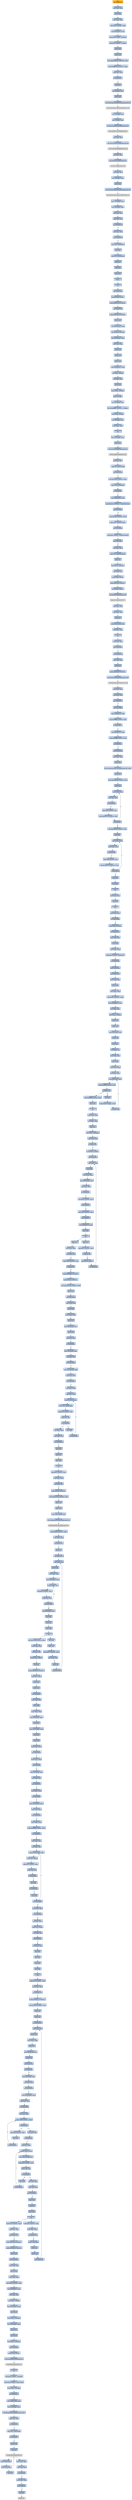 digraph G {
node[shape=rectangle,style=filled,fillcolor=lightsteelblue,color=lightsteelblue]
bgcolor="transparent"
a0x00406074call_0x004083a5[label="start\ncall 0x004083a5",color="lightgrey",fillcolor="orange"];
a0x004083a5movl_edi_edi[label="0x004083a5\nmovl %edi, %edi"];
a0x004083a7pushl_ebp[label="0x004083a7\npushl %ebp"];
a0x004083a8movl_esp_ebp[label="0x004083a8\nmovl %esp, %ebp"];
a0x004083aasubl_0x10UINT8_esp[label="0x004083aa\nsubl $0x10<UINT8>, %esp"];
a0x004083admovl_0x0040f01c_eax[label="0x004083ad\nmovl 0x0040f01c, %eax"];
a0x004083b2andl_0x0UINT8__8ebp_[label="0x004083b2\nandl $0x0<UINT8>, -8(%ebp)"];
a0x004083b6andl_0x0UINT8__4ebp_[label="0x004083b6\nandl $0x0<UINT8>, -4(%ebp)"];
a0x004083bapushl_ebx[label="0x004083ba\npushl %ebx"];
a0x004083bbpushl_edi[label="0x004083bb\npushl %edi"];
a0x004083bcmovl_0xbb40e64eUINT32_edi[label="0x004083bc\nmovl $0xbb40e64e<UINT32>, %edi"];
a0x004083c1movl_0xffff0000UINT32_ebx[label="0x004083c1\nmovl $0xffff0000<UINT32>, %ebx"];
a0x004083c6cmpl_edi_eax[label="0x004083c6\ncmpl %edi, %eax"];
a0x004083c8je_0x004083d7[label="0x004083c8\nje 0x004083d7"];
a0x004083d7pushl_esi[label="0x004083d7\npushl %esi"];
a0x004083d8leal__8ebp__eax[label="0x004083d8\nleal -8(%ebp), %eax"];
a0x004083dbpushl_eax[label="0x004083db\npushl %eax"];
a0x004083dccall_GetSystemTimeAsFileTime_kernel32_dll[label="0x004083dc\ncall GetSystemTimeAsFileTime@kernel32.dll"];
GetSystemTimeAsFileTime_kernel32_dll[label="GetSystemTimeAsFileTime@kernel32.dll",color="lightgrey",fillcolor="lightgrey"];
a0x004083e2movl__4ebp__esi[label="0x004083e2\nmovl -4(%ebp), %esi"];
a0x004083e5xorl__8ebp__esi[label="0x004083e5\nxorl -8(%ebp), %esi"];
a0x004083e8call_GetCurrentProcessId_kernel32_dll[label="0x004083e8\ncall GetCurrentProcessId@kernel32.dll"];
GetCurrentProcessId_kernel32_dll[label="GetCurrentProcessId@kernel32.dll",color="lightgrey",fillcolor="lightgrey"];
a0x004083eexorl_eax_esi[label="0x004083ee\nxorl %eax, %esi"];
a0x004083f0call_GetCurrentThreadId_kernel32_dll[label="0x004083f0\ncall GetCurrentThreadId@kernel32.dll"];
GetCurrentThreadId_kernel32_dll[label="GetCurrentThreadId@kernel32.dll",color="lightgrey",fillcolor="lightgrey"];
a0x004083f6xorl_eax_esi[label="0x004083f6\nxorl %eax, %esi"];
a0x004083f8call_GetTickCount_kernel32_dll[label="0x004083f8\ncall GetTickCount@kernel32.dll"];
GetTickCount_kernel32_dll[label="GetTickCount@kernel32.dll",color="lightgrey",fillcolor="lightgrey"];
a0x004083fexorl_eax_esi[label="0x004083fe\nxorl %eax, %esi"];
a0x00408400leal__16ebp__eax[label="0x00408400\nleal -16(%ebp), %eax"];
a0x00408403pushl_eax[label="0x00408403\npushl %eax"];
a0x00408404call_QueryPerformanceCounter_kernel32_dll[label="0x00408404\ncall QueryPerformanceCounter@kernel32.dll"];
QueryPerformanceCounter_kernel32_dll[label="QueryPerformanceCounter@kernel32.dll",color="lightgrey",fillcolor="lightgrey"];
a0x0040840amovl__12ebp__eax[label="0x0040840a\nmovl -12(%ebp), %eax"];
a0x0040840dxorl__16ebp__eax[label="0x0040840d\nxorl -16(%ebp), %eax"];
a0x00408410xorl_eax_esi[label="0x00408410\nxorl %eax, %esi"];
a0x00408412cmpl_edi_esi[label="0x00408412\ncmpl %edi, %esi"];
a0x00408414jne_0x0040841d[label="0x00408414\njne 0x0040841d"];
a0x0040841dtestl_esi_ebx[label="0x0040841d\ntestl %esi, %ebx"];
a0x0040841fjne_0x0040842d[label="0x0040841f\njne 0x0040842d"];
a0x0040842dmovl_esi_0x0040f01c[label="0x0040842d\nmovl %esi, 0x0040f01c"];
a0x00408433notl_esi[label="0x00408433\nnotl %esi"];
a0x00408435movl_esi_0x0040f020[label="0x00408435\nmovl %esi, 0x0040f020"];
a0x0040843bpopl_esi[label="0x0040843b\npopl %esi"];
a0x0040843cpopl_edi[label="0x0040843c\npopl %edi"];
a0x0040843dpopl_ebx[label="0x0040843d\npopl %ebx"];
a0x0040843eleave_[label="0x0040843e\nleave "];
a0x0040843fret[label="0x0040843f\nret"];
a0x00406079jmp_0x00405f07[label="0x00406079\njmp 0x00405f07"];
a0x00405f07pushl_0x58UINT8[label="0x00405f07\npushl $0x58<UINT8>"];
a0x00405f09pushl_0x40d710UINT32[label="0x00405f09\npushl $0x40d710<UINT32>"];
a0x00405f0ecall_0x00407040[label="0x00405f0e\ncall 0x00407040"];
a0x00407040pushl_0x4070a0UINT32[label="0x00407040\npushl $0x4070a0<UINT32>"];
a0x00407045pushl_fs_0[label="0x00407045\npushl %fs:0"];
a0x0040704cmovl_0x10esp__eax[label="0x0040704c\nmovl 0x10(%esp), %eax"];
a0x00407050movl_ebp_0x10esp_[label="0x00407050\nmovl %ebp, 0x10(%esp)"];
a0x00407054leal_0x10esp__ebp[label="0x00407054\nleal 0x10(%esp), %ebp"];
a0x00407058subl_eax_esp[label="0x00407058\nsubl %eax, %esp"];
a0x0040705apushl_ebx[label="0x0040705a\npushl %ebx"];
a0x0040705bpushl_esi[label="0x0040705b\npushl %esi"];
a0x0040705cpushl_edi[label="0x0040705c\npushl %edi"];
a0x0040705dmovl_0x0040f01c_eax[label="0x0040705d\nmovl 0x0040f01c, %eax"];
a0x00407062xorl_eax__4ebp_[label="0x00407062\nxorl %eax, -4(%ebp)"];
a0x00407065xorl_ebp_eax[label="0x00407065\nxorl %ebp, %eax"];
a0x00407067pushl_eax[label="0x00407067\npushl %eax"];
a0x00407068movl_esp__24ebp_[label="0x00407068\nmovl %esp, -24(%ebp)"];
a0x0040706bpushl__8ebp_[label="0x0040706b\npushl -8(%ebp)"];
a0x0040706emovl__4ebp__eax[label="0x0040706e\nmovl -4(%ebp), %eax"];
a0x00407071movl_0xfffffffeUINT32__4ebp_[label="0x00407071\nmovl $0xfffffffe<UINT32>, -4(%ebp)"];
a0x00407078movl_eax__8ebp_[label="0x00407078\nmovl %eax, -8(%ebp)"];
a0x0040707bleal__16ebp__eax[label="0x0040707b\nleal -16(%ebp), %eax"];
a0x0040707emovl_eax_fs_0[label="0x0040707e\nmovl %eax, %fs:0"];
a0x00407084ret[label="0x00407084\nret"];
a0x00405f13leal__104ebp__eax[label="0x00405f13\nleal -104(%ebp), %eax"];
a0x00405f16pushl_eax[label="0x00405f16\npushl %eax"];
a0x00405f17call_GetStartupInfoW_kernel32_dll[label="0x00405f17\ncall GetStartupInfoW@kernel32.dll"];
GetStartupInfoW_kernel32_dll[label="GetStartupInfoW@kernel32.dll",color="lightgrey",fillcolor="lightgrey"];
a0x00405f1dxorl_esi_esi[label="0x00405f1d\nxorl %esi, %esi"];
a0x00405f1fcmpl_esi_0x00410e68[label="0x00405f1f\ncmpl %esi, 0x00410e68"];
a0x00405f25jne_0x00405f32[label="0x00405f25\njne 0x00405f32"];
a0x00405f32movl_0x5a4dUINT32_eax[label="0x00405f32\nmovl $0x5a4d<UINT32>, %eax"];
a0x00405f37cmpw_ax_0x00400000[label="0x00405f37\ncmpw %ax, 0x00400000"];
a0x00405f3eje_0x00405f45[label="0x00405f3e\nje 0x00405f45"];
a0x00405f45movl_0x0040003c_eax[label="0x00405f45\nmovl 0x0040003c, %eax"];
a0x00405f4acmpl_0x4550UINT32_0x400000eax_[label="0x00405f4a\ncmpl $0x4550<UINT32>, 0x400000(%eax)"];
a0x00405f54jne_0x00405f40[label="0x00405f54\njne 0x00405f40"];
a0x00405f56movl_0x10bUINT32_ecx[label="0x00405f56\nmovl $0x10b<UINT32>, %ecx"];
a0x00405f5bcmpw_cx_0x400018eax_[label="0x00405f5b\ncmpw %cx, 0x400018(%eax)"];
a0x00405f62jne_0x00405f40[label="0x00405f62\njne 0x00405f40"];
a0x00405f64cmpl_0xeUINT8_0x400074eax_[label="0x00405f64\ncmpl $0xe<UINT8>, 0x400074(%eax)"];
a0x00405f6bjbe_0x00405f40[label="0x00405f6b\njbe 0x00405f40"];
a0x00405f6dxorl_ecx_ecx[label="0x00405f6d\nxorl %ecx, %ecx"];
a0x00405f6fcmpl_esi_0x4000e8eax_[label="0x00405f6f\ncmpl %esi, 0x4000e8(%eax)"];
a0x00405f75setne_cl[label="0x00405f75\nsetne %cl"];
a0x00405f78movl_ecx__28ebp_[label="0x00405f78\nmovl %ecx, -28(%ebp)"];
a0x00405f7bcall_0x00407921[label="0x00405f7b\ncall 0x00407921"];
a0x00407921pushl_0x0UINT8[label="0x00407921\npushl $0x0<UINT8>"];
a0x00407923pushl_0x1000UINT32[label="0x00407923\npushl $0x1000<UINT32>"];
a0x00407928pushl_0x0UINT8[label="0x00407928\npushl $0x0<UINT8>"];
a0x0040792acall_HeapCreate_kernel32_dll[label="0x0040792a\ncall HeapCreate@kernel32.dll"];
HeapCreate_kernel32_dll[label="HeapCreate@kernel32.dll",color="lightgrey",fillcolor="lightgrey"];
a0x00407930xorl_ecx_ecx[label="0x00407930\nxorl %ecx, %ecx"];
a0x00407932testl_eax_eax[label="0x00407932\ntestl %eax, %eax"];
a0x00407934setne_cl[label="0x00407934\nsetne %cl"];
a0x00407937movl_eax_0x00410758[label="0x00407937\nmovl %eax, 0x00410758"];
a0x0040793cmovl_ecx_eax[label="0x0040793c\nmovl %ecx, %eax"];
a0x0040793eret[label="0x0040793e\nret"];
a0x00405f80testl_eax_eax[label="0x00405f80\ntestl %eax, %eax"];
a0x00405f82jne_0x00405f8c[label="0x00405f82\njne 0x00405f8c"];
a0x00405f8ccall_0x00406ca9[label="0x00405f8c\ncall 0x00406ca9"];
a0x00406ca9movl_edi_edi[label="0x00406ca9\nmovl %edi, %edi"];
a0x00406cabpushl_edi[label="0x00406cab\npushl %edi"];
a0x00406cacpushl_0x40b324UINT32[label="0x00406cac\npushl $0x40b324<UINT32>"];
a0x00406cb1call_GetModuleHandleW_kernel32_dll[label="0x00406cb1\ncall GetModuleHandleW@kernel32.dll"];
GetModuleHandleW_kernel32_dll[label="GetModuleHandleW@kernel32.dll",color="lightgrey",fillcolor="lightgrey"];
a0x00406cb7movl_eax_edi[label="0x00406cb7\nmovl %eax, %edi"];
a0x00406cb9testl_edi_edi[label="0x00406cb9\ntestl %edi, %edi"];
a0x00406cbbjne_0x00406cc6[label="0x00406cbb\njne 0x00406cc6"];
a0x00406cbdcall_0x004069f6[label="0x00406cbd\ncall 0x004069f6"];
a0x004069f6movl_0x0040f150_eax[label="0x004069f6\nmovl 0x0040f150, %eax"];
a0x004069fbcmpl_0xffffffffUINT8_eax[label="0x004069fb\ncmpl $0xffffffff<UINT8>, %eax"];
a0x004069feje_0x00406a16[label="0x004069fe\nje 0x00406a16"];
a0x00406a16movl_0x0040f154_eax[label="0x00406a16\nmovl 0x0040f154, %eax"];
a0x00406a1bcmpl_0xffffffffUINT8_eax[label="0x00406a1b\ncmpl $0xffffffff<UINT8>, %eax"];
a0x00406a1eje_0x00406a2e[label="0x00406a1e\nje 0x00406a2e"];
a0x00406a2ejmp_0x0040640f[label="0x00406a2e\njmp 0x0040640f"];
a0x0040640fmovl_edi_edi[label="0x0040640f\nmovl %edi, %edi"];
a0x00406411pushl_ebx[label="0x00406411\npushl %ebx"];
a0x00406412movl_DeleteCriticalSection_kernel32_dll_ebx[label="0x00406412\nmovl DeleteCriticalSection@kernel32.dll, %ebx"];
a0x00406418pushl_esi[label="0x00406418\npushl %esi"];
a0x00406419movl_0x40f030UINT32_esi[label="0x00406419\nmovl $0x40f030<UINT32>, %esi"];
a0x0040641epushl_edi[label="0x0040641e\npushl %edi"];
a0x0040641fmovl_esi__edi[label="0x0040641f\nmovl (%esi), %edi"];
a0x00406421testl_edi_edi[label="0x00406421\ntestl %edi, %edi"];
a0x00406423je_0x00406438[label="0x00406423\nje 0x00406438"];
a0x00406438addl_0x8UINT8_esi[label="0x00406438\naddl $0x8<UINT8>, %esi"];
a0x0040643bcmpl_0x40f150UINT32_esi[label="0x0040643b\ncmpl $0x40f150<UINT32>, %esi"];
a0x00406441jl_0x0040641f[label="0x00406441\njl 0x0040641f"];
a0x00406443movl_0x40f030UINT32_esi[label="0x00406443\nmovl $0x40f030<UINT32>, %esi"];
a0x00406448popl_edi[label="0x00406448\npopl %edi"];
a0x00406449movl_esi__eax[label="0x00406449\nmovl (%esi), %eax"];
a0x0040644btestl_eax_eax[label="0x0040644b\ntestl %eax, %eax"];
a0x0040644dje_0x00406458[label="0x0040644d\nje 0x00406458"];
a0x00406458addl_0x8UINT8_esi[label="0x00406458\naddl $0x8<UINT8>, %esi"];
a0x0040645bcmpl_0x40f150UINT32_esi[label="0x0040645b\ncmpl $0x40f150<UINT32>, %esi"];
a0x00406461jl_0x00406449[label="0x00406461\njl 0x00406449"];
a0x00406463popl_esi[label="0x00406463\npopl %esi"];
a0x00406464popl_ebx[label="0x00406464\npopl %ebx"];
a0x00406465ret[label="0x00406465\nret"];
a0x00406cc2xorl_eax_eax[label="0x00406cc2\nxorl %eax, %eax"];
a0x00406cc4popl_edi[label="0x00406cc4\npopl %edi"];
a0x00406cc5ret[label="0x00406cc5\nret"];
a0x00405f91testl_eax_eax[label="0x00405f91\ntestl %eax, %eax"];
a0x00405f93jne_0x00405f9d[label="0x00405f93\njne 0x00405f9d"];
a0x00405f95pushl_0x10UINT8[label="0x00405f95\npushl $0x10<UINT8>"];
a0x00405f97call_0x00405ede[label="0x00405f97\ncall 0x00405ede"];
a0x00405edemovl_edi_edi[label="0x00405ede\nmovl %edi, %edi"];
a0x00405ee0pushl_ebp[label="0x00405ee0\npushl %ebp"];
a0x00405ee1movl_esp_ebp[label="0x00405ee1\nmovl %esp, %ebp"];
a0x00405ee3cmpl_0x1UINT8_0x0040fc70[label="0x00405ee3\ncmpl $0x1<UINT8>, 0x0040fc70"];
a0x00405eeajne_0x00405ef1[label="0x00405eea\njne 0x00405ef1"];
a0x00405ef1pushl_0x8ebp_[label="0x00405ef1\npushl 0x8(%ebp)"];
a0x00405ef4call_0x00407255[label="0x00405ef4\ncall 0x00407255"];
a0x00407255movl_edi_edi[label="0x00407255\nmovl %edi, %edi"];
a0x00407257pushl_ebp[label="0x00407257\npushl %ebp"];
a0x00407258movl_esp_ebp[label="0x00407258\nmovl %esp, %ebp"];
a0x0040725asubl_0x1fcUINT32_esp[label="0x0040725a\nsubl $0x1fc<UINT32>, %esp"];
a0x00407260movl_0x0040f01c_eax[label="0x00407260\nmovl 0x0040f01c, %eax"];
a0x00407265xorl_ebp_eax[label="0x00407265\nxorl %ebp, %eax"];
a0x00407267movl_eax__4ebp_[label="0x00407267\nmovl %eax, -4(%ebp)"];
a0x0040726apushl_ebx[label="0x0040726a\npushl %ebx"];
a0x0040726bpushl_esi[label="0x0040726b\npushl %esi"];
a0x0040726cmovl_0x8ebp__esi[label="0x0040726c\nmovl 0x8(%ebp), %esi"];
a0x0040726fpushl_edi[label="0x0040726f\npushl %edi"];
a0x00407270pushl_esi[label="0x00407270\npushl %esi"];
a0x00407271call_0x0040722f[label="0x00407271\ncall 0x0040722f"];
a0x0040722fmovl_edi_edi[label="0x0040722f\nmovl %edi, %edi"];
a0x00407231pushl_ebp[label="0x00407231\npushl %ebp"];
a0x00407232movl_esp_ebp[label="0x00407232\nmovl %esp, %ebp"];
a0x00407234xorl_eax_eax[label="0x00407234\nxorl %eax, %eax"];
a0x00407236movl_0x8ebp__ecx[label="0x00407236\nmovl 0x8(%ebp), %ecx"];
a0x00407239cmpl_0x40bbf0eax8__ecx[label="0x00407239\ncmpl 0x40bbf0(,%eax,8), %ecx"];
a0x00407240je_0x0040724c[label="0x00407240\nje 0x0040724c"];
a0x00407242incl_eax[label="0x00407242\nincl %eax"];
a0x00407243cmpl_0x16UINT8_eax[label="0x00407243\ncmpl $0x16<UINT8>, %eax"];
a0x00407246jb_0x00407236[label="0x00407246\njb 0x00407236"];
a0x0040724cmovl_0x40bbf4eax8__eax[label="0x0040724c\nmovl 0x40bbf4(,%eax,8), %eax"];
a0x00407253popl_ebp[label="0x00407253\npopl %ebp"];
a0x00407254ret[label="0x00407254\nret"];
a0x00407276movl_eax_edi[label="0x00407276\nmovl %eax, %edi"];
a0x00407278xorl_ebx_ebx[label="0x00407278\nxorl %ebx, %ebx"];
a0x0040727apopl_ecx[label="0x0040727a\npopl %ecx"];
a0x0040727bmovl_edi__508ebp_[label="0x0040727b\nmovl %edi, -508(%ebp)"];
a0x00407281cmpl_ebx_edi[label="0x00407281\ncmpl %ebx, %edi"];
a0x00407283je_0x004073f5[label="0x00407283\nje 0x004073f5"];
a0x00407289pushl_0x3UINT8[label="0x00407289\npushl $0x3<UINT8>"];
a0x0040728bcall_0x004094f7[label="0x0040728b\ncall 0x004094f7"];
a0x004094f7movl_edi_edi[label="0x004094f7\nmovl %edi, %edi"];
a0x004094f9pushl_ebp[label="0x004094f9\npushl %ebp"];
a0x004094famovl_esp_ebp[label="0x004094fa\nmovl %esp, %ebp"];
a0x004094fcmovl_0x8ebp__ecx[label="0x004094fc\nmovl 0x8(%ebp), %ecx"];
a0x004094fftestl_ecx_ecx[label="0x004094ff\ntestl %ecx, %ecx"];
a0x00409501js_0x00409521[label="0x00409501\njs 0x00409521"];
a0x00409503cmpl_0x2UINT8_ecx[label="0x00409503\ncmpl $0x2<UINT8>, %ecx"];
a0x00409506jle_0x00409514[label="0x00409506\njle 0x00409514"];
a0x00409508cmpl_0x3UINT8_ecx[label="0x00409508\ncmpl $0x3<UINT8>, %ecx"];
a0x0040950bjne_0x00409521[label="0x0040950b\njne 0x00409521"];
a0x0040950dmovl_0x0040fc70_eax[label="0x0040950d\nmovl 0x0040fc70, %eax"];
a0x00409512popl_ebp[label="0x00409512\npopl %ebp"];
a0x00409513ret[label="0x00409513\nret"];
a0x00407290popl_ecx[label="0x00407290\npopl %ecx"];
a0x00407291cmpl_0x1UINT8_eax[label="0x00407291\ncmpl $0x1<UINT8>, %eax"];
a0x00407294je_0x004073a1[label="0x00407294\nje 0x004073a1"];
a0x0040729apushl_0x3UINT8[label="0x0040729a\npushl $0x3<UINT8>"];
a0x0040729ccall_0x004094f7[label="0x0040729c\ncall 0x004094f7"];
a0x004072a1popl_ecx[label="0x004072a1\npopl %ecx"];
a0x004072a2testl_eax_eax[label="0x004072a2\ntestl %eax, %eax"];
a0x004072a4jne_0x004072b3[label="0x004072a4\njne 0x004072b3"];
a0x004072b3cmpl_0xfcUINT32_esi[label="0x004072b3\ncmpl $0xfc<UINT32>, %esi"];
a0x004072b9je_0x004073f5[label="0x004072b9\nje 0x004073f5"];
a0x004072bfpushl_0x40bd2cUINT32[label="0x004072bf\npushl $0x40bd2c<UINT32>"];
a0x004072c4pushl_0x314UINT32[label="0x004072c4\npushl $0x314<UINT32>"];
a0x004072c9movl_0x410128UINT32_edi[label="0x004072c9\nmovl $0x410128<UINT32>, %edi"];
a0x004072cepushl_edi[label="0x004072ce\npushl %edi"];
a0x004072cfcall_0x00409494[label="0x004072cf\ncall 0x00409494"];
a0x00409494movl_edi_edi[label="0x00409494\nmovl %edi, %edi"];
a0x00409496pushl_ebp[label="0x00409496\npushl %ebp"];
a0x00409497movl_esp_ebp[label="0x00409497\nmovl %esp, %ebp"];
a0x00409499pushl_esi[label="0x00409499\npushl %esi"];
a0x0040949amovl_0x8ebp__esi[label="0x0040949a\nmovl 0x8(%ebp), %esi"];
a0x0040949dpushl_edi[label="0x0040949d\npushl %edi"];
a0x0040949etestl_esi_esi[label="0x0040949e\ntestl %esi, %esi"];
a0x004094a0je_0x004094a9[label="0x004094a0\nje 0x004094a9"];
a0x004094a2movl_0xcebp__edi[label="0x004094a2\nmovl 0xc(%ebp), %edi"];
a0x004094a5testl_edi_edi[label="0x004094a5\ntestl %edi, %edi"];
a0x004094a7jne_0x004094be[label="0x004094a7\njne 0x004094be"];
a0x004094bemovl_0x10ebp__eax[label="0x004094be\nmovl 0x10(%ebp), %eax"];
a0x004094c1testl_eax_eax[label="0x004094c1\ntestl %eax, %eax"];
a0x004094c3jne_0x004094ca[label="0x004094c3\njne 0x004094ca"];
a0x004094camovl_esi_edx[label="0x004094ca\nmovl %esi, %edx"];
a0x004094ccsubl_eax_edx[label="0x004094cc\nsubl %eax, %edx"];
a0x004094cemovzwl_eax__ecx[label="0x004094ce\nmovzwl (%eax), %ecx"];
a0x004094d1movw_cx_edxeax_[label="0x004094d1\nmovw %cx, (%edx,%eax)"];
a0x004094d5addl_0x2UINT8_eax[label="0x004094d5\naddl $0x2<UINT8>, %eax"];
a0x004094d8testw_cx_cx[label="0x004094d8\ntestw %cx, %cx"];
a0x004094dbje_0x004094e0[label="0x004094db\nje 0x004094e0"];
a0x004094dddecl_edi[label="0x004094dd\ndecl %edi"];
a0x004094dejne_0x004094ce[label="0x004094de\njne 0x004094ce"];
a0x004094e0xorl_eax_eax[label="0x004094e0\nxorl %eax, %eax"];
a0x004094e2testl_edi_edi[label="0x004094e2\ntestl %edi, %edi"];
a0x004094e4jne_0x004094ba[label="0x004094e4\njne 0x004094ba"];
a0x004094bapopl_edi[label="0x004094ba\npopl %edi"];
a0x004094bbpopl_esi[label="0x004094bb\npopl %esi"];
a0x004094bcpopl_ebp[label="0x004094bc\npopl %ebp"];
a0x004094bdret[label="0x004094bd\nret"];
a0x004072d4addl_0xcUINT8_esp[label="0x004072d4\naddl $0xc<UINT8>, %esp"];
a0x004072d7testl_eax_eax[label="0x004072d7\ntestl %eax, %eax"];
a0x004072d9jne_0x00407397[label="0x004072d9\njne 0x00407397"];
a0x004072dfpushl_0x104UINT32[label="0x004072df\npushl $0x104<UINT32>"];
a0x004072e4movl_0x41015aUINT32_esi[label="0x004072e4\nmovl $0x41015a<UINT32>, %esi"];
a0x004072e9pushl_esi[label="0x004072e9\npushl %esi"];
a0x004072eapushl_ebx[label="0x004072ea\npushl %ebx"];
a0x004072ebmovw_ax_0x00410362[label="0x004072eb\nmovw %ax, 0x00410362"];
a0x004072f1call_GetModuleFileNameW_kernel32_dll[label="0x004072f1\ncall GetModuleFileNameW@kernel32.dll"];
GetModuleFileNameW_kernel32_dll[label="GetModuleFileNameW@kernel32.dll",color="lightgrey",fillcolor="lightgrey"];
a0x004072f7movl_0x2fbUINT32_ebx[label="0x004072f7\nmovl $0x2fb<UINT32>, %ebx"];
a0x004072fctestl_eax_eax[label="0x004072fc\ntestl %eax, %eax"];
a0x004072fejne_0x0040731f[label="0x004072fe\njne 0x0040731f"];
a0x0040731fpushl_esi[label="0x0040731f\npushl %esi"];
a0x00407320call_0x00409479[label="0x00407320\ncall 0x00409479"];
a0x00409479movl_edi_edi[label="0x00409479\nmovl %edi, %edi"];
a0x0040947bpushl_ebp[label="0x0040947b\npushl %ebp"];
a0x0040947cmovl_esp_ebp[label="0x0040947c\nmovl %esp, %ebp"];
a0x0040947emovl_0x8ebp__eax[label="0x0040947e\nmovl 0x8(%ebp), %eax"];
a0x00409481movw_eax__cx[label="0x00409481\nmovw (%eax), %cx"];
a0x00409484addl_0x2UINT8_eax[label="0x00409484\naddl $0x2<UINT8>, %eax"];
a0x00409487testw_cx_cx[label="0x00409487\ntestw %cx, %cx"];
a0x0040948ajne_0x00409481[label="0x0040948a\njne 0x00409481"];
a0x0040948csubl_0x8ebp__eax[label="0x0040948c\nsubl 0x8(%ebp), %eax"];
a0x0040948fsarl_eax[label="0x0040948f\nsarl %eax"];
a0x00409491decl_eax[label="0x00409491\ndecl %eax"];
a0x00409492popl_ebp[label="0x00409492\npopl %ebp"];
a0x00409493ret[label="0x00409493\nret"];
a0x00407325incl_eax[label="0x00407325\nincl %eax"];
a0x00407326popl_ecx[label="0x00407326\npopl %ecx"];
a0x00407327cmpl_0x3cUINT8_eax[label="0x00407327\ncmpl $0x3c<UINT8>, %eax"];
a0x0040732ajbe_0x00407356[label="0x0040732a\njbe 0x00407356"];
a0x0040732cpushl_esi[label="0x0040732c\npushl %esi"];
a0x0040732dcall_0x00409479[label="0x0040732d\ncall 0x00409479"];
a0x00407332leal_0x4100e4eax2__eax[label="0x00407332\nleal 0x4100e4(,%eax,2), %eax"];
a0x00407339movl_eax_ecx[label="0x00407339\nmovl %eax, %ecx"];
a0x0040733bsubl_esi_ecx[label="0x0040733b\nsubl %esi, %ecx"];
a0x0040733dpushl_0x3UINT8[label="0x0040733d\npushl $0x3<UINT8>"];
a0x0040733fsarl_ecx[label="0x0040733f\nsarl %ecx"];
a0x00407341pushl_0x40bcf4UINT32[label="0x00407341\npushl $0x40bcf4<UINT32>"];
a0x00407346subl_ecx_ebx[label="0x00407346\nsubl %ecx, %ebx"];
a0x00407348pushl_ebx[label="0x00407348\npushl %ebx"];
a0x00407349pushl_eax[label="0x00407349\npushl %eax"];
a0x0040734acall_0x004093ac[label="0x0040734a\ncall 0x004093ac"];
a0x004093acmovl_edi_edi[label="0x004093ac\nmovl %edi, %edi"];
a0x004093aepushl_ebp[label="0x004093ae\npushl %ebp"];
a0x004093afmovl_esp_ebp[label="0x004093af\nmovl %esp, %ebp"];
a0x004093b1movl_0x8ebp__edx[label="0x004093b1\nmovl 0x8(%ebp), %edx"];
a0x004093b4pushl_ebx[label="0x004093b4\npushl %ebx"];
a0x004093b5movl_0x14ebp__ebx[label="0x004093b5\nmovl 0x14(%ebp), %ebx"];
a0x004093b8pushl_esi[label="0x004093b8\npushl %esi"];
a0x004093b9pushl_edi[label="0x004093b9\npushl %edi"];
a0x004093batestl_ebx_ebx[label="0x004093ba\ntestl %ebx, %ebx"];
a0x004093bcjne_0x004093ce[label="0x004093bc\njne 0x004093ce"];
a0x004093cetestl_edx_edx[label="0x004093ce\ntestl %edx, %edx"];
a0x004093d0je_0x004093d9[label="0x004093d0\nje 0x004093d9"];
a0x004093d2movl_0xcebp__edi[label="0x004093d2\nmovl 0xc(%ebp), %edi"];
a0x004093d5testl_edi_edi[label="0x004093d5\ntestl %edi, %edi"];
a0x004093d7jne_0x004093ec[label="0x004093d7\njne 0x004093ec"];
a0x004093ectestl_ebx_ebx[label="0x004093ec\ntestl %ebx, %ebx"];
a0x004093eejne_0x004093f7[label="0x004093ee\njne 0x004093f7"];
a0x004093f7movl_0x10ebp__ecx[label="0x004093f7\nmovl 0x10(%ebp), %ecx"];
a0x004093fatestl_ecx_ecx[label="0x004093fa\ntestl %ecx, %ecx"];
a0x004093fcjne_0x00409405[label="0x004093fc\njne 0x00409405"];
a0x00409405movl_edx_eax[label="0x00409405\nmovl %edx, %eax"];
a0x00409407cmpl_0xffffffffUINT8_ebx[label="0x00409407\ncmpl $0xffffffff<UINT8>, %ebx"];
a0x0040940ajne_0x00409424[label="0x0040940a\njne 0x00409424"];
a0x00409424movl_ecx_esi[label="0x00409424\nmovl %ecx, %esi"];
a0x00409426subl_edx_esi[label="0x00409426\nsubl %edx, %esi"];
a0x00409428movzwl_esieax__ecx[label="0x00409428\nmovzwl (%esi,%eax), %ecx"];
a0x0040942cmovw_cx_eax_[label="0x0040942c\nmovw %cx, (%eax)"];
a0x0040942faddl_0x2UINT8_eax[label="0x0040942f\naddl $0x2<UINT8>, %eax"];
a0x00409432testw_cx_cx[label="0x00409432\ntestw %cx, %cx"];
a0x00409435je_0x0040943d[label="0x00409435\nje 0x0040943d"];
a0x00409437decl_edi[label="0x00409437\ndecl %edi"];
a0x00409438je_0x0040943d[label="0x00409438\nje 0x0040943d"];
a0x0040943adecl_ebx[label="0x0040943a\ndecl %ebx"];
a0x0040943bjne_0x00409428[label="0x0040943b\njne 0x00409428"];
a0x0040943dtestl_ebx_ebx[label="0x0040943d\ntestl %ebx, %ebx"];
a0x0040943fjne_0x00409446[label="0x0040943f\njne 0x00409446"];
a0x00409441xorl_ecx_ecx[label="0x00409441\nxorl %ecx, %ecx"];
a0x00409443movw_cx_eax_[label="0x00409443\nmovw %cx, (%eax)"];
a0x00409446testl_edi_edi[label="0x00409446\ntestl %edi, %edi"];
a0x00409448jne_0x004093c7[label="0x00409448\njne 0x004093c7"];
a0x004093c7xorl_eax_eax[label="0x004093c7\nxorl %eax, %eax"];
a0x004093c9popl_edi[label="0x004093c9\npopl %edi"];
a0x004093capopl_esi[label="0x004093ca\npopl %esi"];
a0x004093cbpopl_ebx[label="0x004093cb\npopl %ebx"];
a0x004093ccpopl_ebp[label="0x004093cc\npopl %ebp"];
a0x004093cdret[label="0x004093cd\nret"];
a0x0040734faddl_0x14UINT8_esp[label="0x0040734f\naddl $0x14<UINT8>, %esp"];
a0x00407352testl_eax_eax[label="0x00407352\ntestl %eax, %eax"];
a0x00407354jne_0x00407313[label="0x00407354\njne 0x00407313"];
a0x00407356pushl_0x40bcecUINT32[label="0x00407356\npushl $0x40bcec<UINT32>"];
a0x0040735bmovl_0x314UINT32_esi[label="0x0040735b\nmovl $0x314<UINT32>, %esi"];
a0x00407360pushl_esi[label="0x00407360\npushl %esi"];
a0x00407361pushl_edi[label="0x00407361\npushl %edi"];
a0x00407362call_0x00409337[label="0x00407362\ncall 0x00409337"];
a0x00409337movl_edi_edi[label="0x00409337\nmovl %edi, %edi"];
a0x00409339pushl_ebp[label="0x00409339\npushl %ebp"];
a0x0040933amovl_esp_ebp[label="0x0040933a\nmovl %esp, %ebp"];
a0x0040933cpushl_esi[label="0x0040933c\npushl %esi"];
a0x0040933dmovl_0x8ebp__esi[label="0x0040933d\nmovl 0x8(%ebp), %esi"];
a0x00409340pushl_edi[label="0x00409340\npushl %edi"];
a0x00409341testl_esi_esi[label="0x00409341\ntestl %esi, %esi"];
a0x00409343je_0x0040934c[label="0x00409343\nje 0x0040934c"];
a0x00409345movl_0xcebp__edi[label="0x00409345\nmovl 0xc(%ebp), %edi"];
a0x00409348testl_edi_edi[label="0x00409348\ntestl %edi, %edi"];
a0x0040934ajne_0x00409361[label="0x0040934a\njne 0x00409361"];
a0x00409361movl_0x10ebp__ecx[label="0x00409361\nmovl 0x10(%ebp), %ecx"];
a0x00409364testl_ecx_ecx[label="0x00409364\ntestl %ecx, %ecx"];
a0x00409366jne_0x0040936f[label="0x00409366\njne 0x0040936f"];
a0x0040936fmovl_esi_edx[label="0x0040936f\nmovl %esi, %edx"];
a0x00409371cmpw_0x0UINT8_edx_[label="0x00409371\ncmpw $0x0<UINT8>, (%edx)"];
a0x00409375je_0x0040937d[label="0x00409375\nje 0x0040937d"];
a0x00409377addl_0x2UINT8_edx[label="0x00409377\naddl $0x2<UINT8>, %edx"];
a0x0040937adecl_edi[label="0x0040937a\ndecl %edi"];
a0x0040937bjne_0x00409371[label="0x0040937b\njne 0x00409371"];
a0x0040937dtestl_edi_edi[label="0x0040937d\ntestl %edi, %edi"];
a0x0040937fje_0x00409368[label="0x0040937f\nje 0x00409368"];
a0x00409381subl_ecx_edx[label="0x00409381\nsubl %ecx, %edx"];
a0x00409383movzwl_ecx__eax[label="0x00409383\nmovzwl (%ecx), %eax"];
a0x00409386movw_ax_edxecx_[label="0x00409386\nmovw %ax, (%edx,%ecx)"];
a0x0040938aaddl_0x2UINT8_ecx[label="0x0040938a\naddl $0x2<UINT8>, %ecx"];
a0x0040938dtestw_ax_ax[label="0x0040938d\ntestw %ax, %ax"];
a0x00409390je_0x00409395[label="0x00409390\nje 0x00409395"];
a0x00409392decl_edi[label="0x00409392\ndecl %edi"];
a0x00409393jne_0x00409383[label="0x00409393\njne 0x00409383"];
a0x00409395xorl_eax_eax[label="0x00409395\nxorl %eax, %eax"];
a0x00409397testl_edi_edi[label="0x00409397\ntestl %edi, %edi"];
a0x00409399jne_0x0040935d[label="0x00409399\njne 0x0040935d"];
a0x0040935dpopl_edi[label="0x0040935d\npopl %edi"];
a0x0040935epopl_esi[label="0x0040935e\npopl %esi"];
a0x0040935fpopl_ebp[label="0x0040935f\npopl %ebp"];
a0x00409360ret[label="0x00409360\nret"];
a0x00407367addl_0xcUINT8_esp[label="0x00407367\naddl $0xc<UINT8>, %esp"];
a0x0040736atestl_eax_eax[label="0x0040736a\ntestl %eax, %eax"];
a0x0040736cjne_0x00407313[label="0x0040736c\njne 0x00407313"];
a0x0040736epushl__508ebp_[label="0x0040736e\npushl -508(%ebp)"];
a0x00407374pushl_esi[label="0x00407374\npushl %esi"];
a0x00407375pushl_edi[label="0x00407375\npushl %edi"];
a0x00407376call_0x00409337[label="0x00407376\ncall 0x00409337"];
a0x0040737baddl_0xcUINT8_esp[label="0x0040737b\naddl $0xc<UINT8>, %esp"];
a0x0040737etestl_eax_eax[label="0x0040737e\ntestl %eax, %eax"];
a0x00407380jne_0x00407313[label="0x00407380\njne 0x00407313"];
a0x00407382pushl_0x12010UINT32[label="0x00407382\npushl $0x12010<UINT32>"];
a0x00407387pushl_0x40bca0UINT32[label="0x00407387\npushl $0x40bca0<UINT32>"];
a0x0040738cpushl_edi[label="0x0040738c\npushl %edi"];
a0x0040738dcall_0x004091cb[label="0x0040738d\ncall 0x004091cb"];
a0x004091cbmovl_edi_edi[label="0x004091cb\nmovl %edi, %edi"];
a0x004091cdpushl_ebp[label="0x004091cd\npushl %ebp"];
a0x004091cemovl_esp_ebp[label="0x004091ce\nmovl %esp, %ebp"];
a0x004091d0subl_0x24UINT8_esp[label="0x004091d0\nsubl $0x24<UINT8>, %esp"];
a0x004091d3movl_0x0040f01c_eax[label="0x004091d3\nmovl 0x0040f01c, %eax"];
a0x004091d8xorl_ebp_eax[label="0x004091d8\nxorl %ebp, %eax"];
a0x004091damovl_eax__4ebp_[label="0x004091da\nmovl %eax, -4(%ebp)"];
a0x004091ddmovl_0x8ebp__eax[label="0x004091dd\nmovl 0x8(%ebp), %eax"];
a0x004091e0pushl_ebx[label="0x004091e0\npushl %ebx"];
a0x004091e1movl_eax__32ebp_[label="0x004091e1\nmovl %eax, -32(%ebp)"];
a0x004091e4movl_0xcebp__eax[label="0x004091e4\nmovl 0xc(%ebp), %eax"];
a0x004091e7pushl_esi[label="0x004091e7\npushl %esi"];
a0x004091e8pushl_edi[label="0x004091e8\npushl %edi"];
a0x004091e9movl_eax__28ebp_[label="0x004091e9\nmovl %eax, -28(%ebp)"];
a0x004091eccall_0x004069b0[label="0x004091ec\ncall 0x004069b0"];
a0x004069b0pushl_0x0UINT8[label="0x004069b0\npushl $0x0<UINT8>"];
a0x004069b2call_EncodePointer_kernel32_dll[label="0x004069b2\ncall EncodePointer@kernel32.dll"];
EncodePointer_kernel32_dll[label="EncodePointer@kernel32.dll",color="lightgrey",fillcolor="lightgrey"];
a0x004069b8ret[label="0x004069b8\nret"];
a0x004091f1andl_0x0UINT8__20ebp_[label="0x004091f1\nandl $0x0<UINT8>, -20(%ebp)"];
a0x004091f5cmpl_0x0UINT8_0x0041098c[label="0x004091f5\ncmpl $0x0<UINT8>, 0x0041098c"];
a0x004091fcmovl_eax__24ebp_[label="0x004091fc\nmovl %eax, -24(%ebp)"];
a0x004091ffjne_0x0040927e[label="0x004091ff\njne 0x0040927e"];
a0x0040927emovl_0x00410998_eax[label="0x0040927e\nmovl 0x00410998, %eax"];
a0x00409283movl__24ebp__ecx[label="0x00409283\nmovl -24(%ebp), %ecx"];
a0x00409286movl_DecodePointer_kernel32_dll_esi[label="0x00409286\nmovl DecodePointer@kernel32.dll, %esi"];
a0x0040928ccmpl_ecx_eax[label="0x0040928c\ncmpl %ecx, %eax"];
a0x0040928eje_0x004092d7[label="0x0040928e\nje 0x004092d7"];
a0x00409290cmpl_ecx_0x0041099c[label="0x00409290\ncmpl %ecx, 0x0041099c"];
a0x00409296je_0x004092d7[label="0x00409296\nje 0x004092d7"];
a0x00409298pushl_eax[label="0x00409298\npushl %eax"];
a0x00409299call_esi[label="0x00409299\ncall %esi"];
DecodePointer_kernel32_dll[label="DecodePointer@kernel32.dll",color="lightgrey",fillcolor="lightgrey"];
a0x0040929bpushl_0x0041099c[label="0x0040929b\npushl 0x0041099c"];
a0x004092a1movl_eax_edi[label="0x004092a1\nmovl %eax, %edi"];
a0x004092a3call_esi[label="0x004092a3\ncall %esi"];
a0x004092a5movl_eax_ebx[label="0x004092a5\nmovl %eax, %ebx"];
a0x004092a7testl_edi_edi[label="0x004092a7\ntestl %edi, %edi"];
a0x004092a9je_0x004092d7[label="0x004092a9\nje 0x004092d7"];
a0x004092abtestl_ebx_ebx[label="0x004092ab\ntestl %ebx, %ebx"];
a0x004092adje_0x004092d7[label="0x004092ad\nje 0x004092d7"];
a0x004092afcall_edi[label="0x004092af\ncall %edi"];
a0xb69cc0c1[label="0xb69cc0c1",color="lightgrey",fillcolor="lightgrey"];
a0x00406074call_0x004083a5 -> a0x004083a5movl_edi_edi [color="#000000"];
a0x004083a5movl_edi_edi -> a0x004083a7pushl_ebp [color="#000000"];
a0x004083a7pushl_ebp -> a0x004083a8movl_esp_ebp [color="#000000"];
a0x004083a8movl_esp_ebp -> a0x004083aasubl_0x10UINT8_esp [color="#000000"];
a0x004083aasubl_0x10UINT8_esp -> a0x004083admovl_0x0040f01c_eax [color="#000000"];
a0x004083admovl_0x0040f01c_eax -> a0x004083b2andl_0x0UINT8__8ebp_ [color="#000000"];
a0x004083b2andl_0x0UINT8__8ebp_ -> a0x004083b6andl_0x0UINT8__4ebp_ [color="#000000"];
a0x004083b6andl_0x0UINT8__4ebp_ -> a0x004083bapushl_ebx [color="#000000"];
a0x004083bapushl_ebx -> a0x004083bbpushl_edi [color="#000000"];
a0x004083bbpushl_edi -> a0x004083bcmovl_0xbb40e64eUINT32_edi [color="#000000"];
a0x004083bcmovl_0xbb40e64eUINT32_edi -> a0x004083c1movl_0xffff0000UINT32_ebx [color="#000000"];
a0x004083c1movl_0xffff0000UINT32_ebx -> a0x004083c6cmpl_edi_eax [color="#000000"];
a0x004083c6cmpl_edi_eax -> a0x004083c8je_0x004083d7 [color="#000000"];
a0x004083c8je_0x004083d7 -> a0x004083d7pushl_esi [color="#000000",label="T"];
a0x004083d7pushl_esi -> a0x004083d8leal__8ebp__eax [color="#000000"];
a0x004083d8leal__8ebp__eax -> a0x004083dbpushl_eax [color="#000000"];
a0x004083dbpushl_eax -> a0x004083dccall_GetSystemTimeAsFileTime_kernel32_dll [color="#000000"];
a0x004083dccall_GetSystemTimeAsFileTime_kernel32_dll -> GetSystemTimeAsFileTime_kernel32_dll [color="#000000"];
GetSystemTimeAsFileTime_kernel32_dll -> a0x004083e2movl__4ebp__esi [color="#000000"];
a0x004083e2movl__4ebp__esi -> a0x004083e5xorl__8ebp__esi [color="#000000"];
a0x004083e5xorl__8ebp__esi -> a0x004083e8call_GetCurrentProcessId_kernel32_dll [color="#000000"];
a0x004083e8call_GetCurrentProcessId_kernel32_dll -> GetCurrentProcessId_kernel32_dll [color="#000000"];
GetCurrentProcessId_kernel32_dll -> a0x004083eexorl_eax_esi [color="#000000"];
a0x004083eexorl_eax_esi -> a0x004083f0call_GetCurrentThreadId_kernel32_dll [color="#000000"];
a0x004083f0call_GetCurrentThreadId_kernel32_dll -> GetCurrentThreadId_kernel32_dll [color="#000000"];
GetCurrentThreadId_kernel32_dll -> a0x004083f6xorl_eax_esi [color="#000000"];
a0x004083f6xorl_eax_esi -> a0x004083f8call_GetTickCount_kernel32_dll [color="#000000"];
a0x004083f8call_GetTickCount_kernel32_dll -> GetTickCount_kernel32_dll [color="#000000"];
GetTickCount_kernel32_dll -> a0x004083fexorl_eax_esi [color="#000000"];
a0x004083fexorl_eax_esi -> a0x00408400leal__16ebp__eax [color="#000000"];
a0x00408400leal__16ebp__eax -> a0x00408403pushl_eax [color="#000000"];
a0x00408403pushl_eax -> a0x00408404call_QueryPerformanceCounter_kernel32_dll [color="#000000"];
a0x00408404call_QueryPerformanceCounter_kernel32_dll -> QueryPerformanceCounter_kernel32_dll [color="#000000"];
QueryPerformanceCounter_kernel32_dll -> a0x0040840amovl__12ebp__eax [color="#000000"];
a0x0040840amovl__12ebp__eax -> a0x0040840dxorl__16ebp__eax [color="#000000"];
a0x0040840dxorl__16ebp__eax -> a0x00408410xorl_eax_esi [color="#000000"];
a0x00408410xorl_eax_esi -> a0x00408412cmpl_edi_esi [color="#000000"];
a0x00408412cmpl_edi_esi -> a0x00408414jne_0x0040841d [color="#000000"];
a0x00408414jne_0x0040841d -> a0x0040841dtestl_esi_ebx [color="#000000",label="T"];
a0x0040841dtestl_esi_ebx -> a0x0040841fjne_0x0040842d [color="#000000"];
a0x0040841fjne_0x0040842d -> a0x0040842dmovl_esi_0x0040f01c [color="#000000",label="T"];
a0x0040842dmovl_esi_0x0040f01c -> a0x00408433notl_esi [color="#000000"];
a0x00408433notl_esi -> a0x00408435movl_esi_0x0040f020 [color="#000000"];
a0x00408435movl_esi_0x0040f020 -> a0x0040843bpopl_esi [color="#000000"];
a0x0040843bpopl_esi -> a0x0040843cpopl_edi [color="#000000"];
a0x0040843cpopl_edi -> a0x0040843dpopl_ebx [color="#000000"];
a0x0040843dpopl_ebx -> a0x0040843eleave_ [color="#000000"];
a0x0040843eleave_ -> a0x0040843fret [color="#000000"];
a0x0040843fret -> a0x00406079jmp_0x00405f07 [color="#000000"];
a0x00406079jmp_0x00405f07 -> a0x00405f07pushl_0x58UINT8 [color="#000000"];
a0x00405f07pushl_0x58UINT8 -> a0x00405f09pushl_0x40d710UINT32 [color="#000000"];
a0x00405f09pushl_0x40d710UINT32 -> a0x00405f0ecall_0x00407040 [color="#000000"];
a0x00405f0ecall_0x00407040 -> a0x00407040pushl_0x4070a0UINT32 [color="#000000"];
a0x00407040pushl_0x4070a0UINT32 -> a0x00407045pushl_fs_0 [color="#000000"];
a0x00407045pushl_fs_0 -> a0x0040704cmovl_0x10esp__eax [color="#000000"];
a0x0040704cmovl_0x10esp__eax -> a0x00407050movl_ebp_0x10esp_ [color="#000000"];
a0x00407050movl_ebp_0x10esp_ -> a0x00407054leal_0x10esp__ebp [color="#000000"];
a0x00407054leal_0x10esp__ebp -> a0x00407058subl_eax_esp [color="#000000"];
a0x00407058subl_eax_esp -> a0x0040705apushl_ebx [color="#000000"];
a0x0040705apushl_ebx -> a0x0040705bpushl_esi [color="#000000"];
a0x0040705bpushl_esi -> a0x0040705cpushl_edi [color="#000000"];
a0x0040705cpushl_edi -> a0x0040705dmovl_0x0040f01c_eax [color="#000000"];
a0x0040705dmovl_0x0040f01c_eax -> a0x00407062xorl_eax__4ebp_ [color="#000000"];
a0x00407062xorl_eax__4ebp_ -> a0x00407065xorl_ebp_eax [color="#000000"];
a0x00407065xorl_ebp_eax -> a0x00407067pushl_eax [color="#000000"];
a0x00407067pushl_eax -> a0x00407068movl_esp__24ebp_ [color="#000000"];
a0x00407068movl_esp__24ebp_ -> a0x0040706bpushl__8ebp_ [color="#000000"];
a0x0040706bpushl__8ebp_ -> a0x0040706emovl__4ebp__eax [color="#000000"];
a0x0040706emovl__4ebp__eax -> a0x00407071movl_0xfffffffeUINT32__4ebp_ [color="#000000"];
a0x00407071movl_0xfffffffeUINT32__4ebp_ -> a0x00407078movl_eax__8ebp_ [color="#000000"];
a0x00407078movl_eax__8ebp_ -> a0x0040707bleal__16ebp__eax [color="#000000"];
a0x0040707bleal__16ebp__eax -> a0x0040707emovl_eax_fs_0 [color="#000000"];
a0x0040707emovl_eax_fs_0 -> a0x00407084ret [color="#000000"];
a0x00407084ret -> a0x00405f13leal__104ebp__eax [color="#000000"];
a0x00405f13leal__104ebp__eax -> a0x00405f16pushl_eax [color="#000000"];
a0x00405f16pushl_eax -> a0x00405f17call_GetStartupInfoW_kernel32_dll [color="#000000"];
a0x00405f17call_GetStartupInfoW_kernel32_dll -> GetStartupInfoW_kernel32_dll [color="#000000"];
GetStartupInfoW_kernel32_dll -> a0x00405f1dxorl_esi_esi [color="#000000"];
a0x00405f1dxorl_esi_esi -> a0x00405f1fcmpl_esi_0x00410e68 [color="#000000"];
a0x00405f1fcmpl_esi_0x00410e68 -> a0x00405f25jne_0x00405f32 [color="#000000"];
a0x00405f25jne_0x00405f32 -> a0x00405f32movl_0x5a4dUINT32_eax [color="#000000",label="T"];
a0x00405f32movl_0x5a4dUINT32_eax -> a0x00405f37cmpw_ax_0x00400000 [color="#000000"];
a0x00405f37cmpw_ax_0x00400000 -> a0x00405f3eje_0x00405f45 [color="#000000"];
a0x00405f3eje_0x00405f45 -> a0x00405f45movl_0x0040003c_eax [color="#000000",label="T"];
a0x00405f45movl_0x0040003c_eax -> a0x00405f4acmpl_0x4550UINT32_0x400000eax_ [color="#000000"];
a0x00405f4acmpl_0x4550UINT32_0x400000eax_ -> a0x00405f54jne_0x00405f40 [color="#000000"];
a0x00405f54jne_0x00405f40 -> a0x00405f56movl_0x10bUINT32_ecx [color="#000000",label="F"];
a0x00405f56movl_0x10bUINT32_ecx -> a0x00405f5bcmpw_cx_0x400018eax_ [color="#000000"];
a0x00405f5bcmpw_cx_0x400018eax_ -> a0x00405f62jne_0x00405f40 [color="#000000"];
a0x00405f62jne_0x00405f40 -> a0x00405f64cmpl_0xeUINT8_0x400074eax_ [color="#000000",label="F"];
a0x00405f64cmpl_0xeUINT8_0x400074eax_ -> a0x00405f6bjbe_0x00405f40 [color="#000000"];
a0x00405f6bjbe_0x00405f40 -> a0x00405f6dxorl_ecx_ecx [color="#000000",label="F"];
a0x00405f6dxorl_ecx_ecx -> a0x00405f6fcmpl_esi_0x4000e8eax_ [color="#000000"];
a0x00405f6fcmpl_esi_0x4000e8eax_ -> a0x00405f75setne_cl [color="#000000"];
a0x00405f75setne_cl -> a0x00405f78movl_ecx__28ebp_ [color="#000000"];
a0x00405f78movl_ecx__28ebp_ -> a0x00405f7bcall_0x00407921 [color="#000000"];
a0x00405f7bcall_0x00407921 -> a0x00407921pushl_0x0UINT8 [color="#000000"];
a0x00407921pushl_0x0UINT8 -> a0x00407923pushl_0x1000UINT32 [color="#000000"];
a0x00407923pushl_0x1000UINT32 -> a0x00407928pushl_0x0UINT8 [color="#000000"];
a0x00407928pushl_0x0UINT8 -> a0x0040792acall_HeapCreate_kernel32_dll [color="#000000"];
a0x0040792acall_HeapCreate_kernel32_dll -> HeapCreate_kernel32_dll [color="#000000"];
HeapCreate_kernel32_dll -> a0x00407930xorl_ecx_ecx [color="#000000"];
a0x00407930xorl_ecx_ecx -> a0x00407932testl_eax_eax [color="#000000"];
a0x00407932testl_eax_eax -> a0x00407934setne_cl [color="#000000"];
a0x00407934setne_cl -> a0x00407937movl_eax_0x00410758 [color="#000000"];
a0x00407937movl_eax_0x00410758 -> a0x0040793cmovl_ecx_eax [color="#000000"];
a0x0040793cmovl_ecx_eax -> a0x0040793eret [color="#000000"];
a0x0040793eret -> a0x00405f80testl_eax_eax [color="#000000"];
a0x00405f80testl_eax_eax -> a0x00405f82jne_0x00405f8c [color="#000000"];
a0x00405f82jne_0x00405f8c -> a0x00405f8ccall_0x00406ca9 [color="#000000",label="T"];
a0x00405f8ccall_0x00406ca9 -> a0x00406ca9movl_edi_edi [color="#000000"];
a0x00406ca9movl_edi_edi -> a0x00406cabpushl_edi [color="#000000"];
a0x00406cabpushl_edi -> a0x00406cacpushl_0x40b324UINT32 [color="#000000"];
a0x00406cacpushl_0x40b324UINT32 -> a0x00406cb1call_GetModuleHandleW_kernel32_dll [color="#000000"];
a0x00406cb1call_GetModuleHandleW_kernel32_dll -> GetModuleHandleW_kernel32_dll [color="#000000"];
GetModuleHandleW_kernel32_dll -> a0x00406cb7movl_eax_edi [color="#000000"];
a0x00406cb7movl_eax_edi -> a0x00406cb9testl_edi_edi [color="#000000"];
a0x00406cb9testl_edi_edi -> a0x00406cbbjne_0x00406cc6 [color="#000000"];
a0x00406cbbjne_0x00406cc6 -> a0x00406cbdcall_0x004069f6 [color="#000000",label="F"];
a0x00406cbdcall_0x004069f6 -> a0x004069f6movl_0x0040f150_eax [color="#000000"];
a0x004069f6movl_0x0040f150_eax -> a0x004069fbcmpl_0xffffffffUINT8_eax [color="#000000"];
a0x004069fbcmpl_0xffffffffUINT8_eax -> a0x004069feje_0x00406a16 [color="#000000"];
a0x004069feje_0x00406a16 -> a0x00406a16movl_0x0040f154_eax [color="#000000",label="T"];
a0x00406a16movl_0x0040f154_eax -> a0x00406a1bcmpl_0xffffffffUINT8_eax [color="#000000"];
a0x00406a1bcmpl_0xffffffffUINT8_eax -> a0x00406a1eje_0x00406a2e [color="#000000"];
a0x00406a1eje_0x00406a2e -> a0x00406a2ejmp_0x0040640f [color="#000000",label="T"];
a0x00406a2ejmp_0x0040640f -> a0x0040640fmovl_edi_edi [color="#000000"];
a0x0040640fmovl_edi_edi -> a0x00406411pushl_ebx [color="#000000"];
a0x00406411pushl_ebx -> a0x00406412movl_DeleteCriticalSection_kernel32_dll_ebx [color="#000000"];
a0x00406412movl_DeleteCriticalSection_kernel32_dll_ebx -> a0x00406418pushl_esi [color="#000000"];
a0x00406418pushl_esi -> a0x00406419movl_0x40f030UINT32_esi [color="#000000"];
a0x00406419movl_0x40f030UINT32_esi -> a0x0040641epushl_edi [color="#000000"];
a0x0040641epushl_edi -> a0x0040641fmovl_esi__edi [color="#000000"];
a0x0040641fmovl_esi__edi -> a0x00406421testl_edi_edi [color="#000000"];
a0x00406421testl_edi_edi -> a0x00406423je_0x00406438 [color="#000000"];
a0x00406423je_0x00406438 -> a0x00406438addl_0x8UINT8_esi [color="#000000",label="T"];
a0x00406438addl_0x8UINT8_esi -> a0x0040643bcmpl_0x40f150UINT32_esi [color="#000000"];
a0x0040643bcmpl_0x40f150UINT32_esi -> a0x00406441jl_0x0040641f [color="#000000"];
a0x00406441jl_0x0040641f -> a0x0040641fmovl_esi__edi [color="#000000",label="T"];
a0x00406441jl_0x0040641f -> a0x00406443movl_0x40f030UINT32_esi [color="#000000",label="F"];
a0x00406443movl_0x40f030UINT32_esi -> a0x00406448popl_edi [color="#000000"];
a0x00406448popl_edi -> a0x00406449movl_esi__eax [color="#000000"];
a0x00406449movl_esi__eax -> a0x0040644btestl_eax_eax [color="#000000"];
a0x0040644btestl_eax_eax -> a0x0040644dje_0x00406458 [color="#000000"];
a0x0040644dje_0x00406458 -> a0x00406458addl_0x8UINT8_esi [color="#000000",label="T"];
a0x00406458addl_0x8UINT8_esi -> a0x0040645bcmpl_0x40f150UINT32_esi [color="#000000"];
a0x0040645bcmpl_0x40f150UINT32_esi -> a0x00406461jl_0x00406449 [color="#000000"];
a0x00406461jl_0x00406449 -> a0x00406449movl_esi__eax [color="#000000",label="T"];
a0x00406461jl_0x00406449 -> a0x00406463popl_esi [color="#000000",label="F"];
a0x00406463popl_esi -> a0x00406464popl_ebx [color="#000000"];
a0x00406464popl_ebx -> a0x00406465ret [color="#000000"];
a0x00406465ret -> a0x00406cc2xorl_eax_eax [color="#000000"];
a0x00406cc2xorl_eax_eax -> a0x00406cc4popl_edi [color="#000000"];
a0x00406cc4popl_edi -> a0x00406cc5ret [color="#000000"];
a0x00406cc5ret -> a0x00405f91testl_eax_eax [color="#000000"];
a0x00405f91testl_eax_eax -> a0x00405f93jne_0x00405f9d [color="#000000"];
a0x00405f93jne_0x00405f9d -> a0x00405f95pushl_0x10UINT8 [color="#000000",label="F"];
a0x00405f95pushl_0x10UINT8 -> a0x00405f97call_0x00405ede [color="#000000"];
a0x00405f97call_0x00405ede -> a0x00405edemovl_edi_edi [color="#000000"];
a0x00405edemovl_edi_edi -> a0x00405ee0pushl_ebp [color="#000000"];
a0x00405ee0pushl_ebp -> a0x00405ee1movl_esp_ebp [color="#000000"];
a0x00405ee1movl_esp_ebp -> a0x00405ee3cmpl_0x1UINT8_0x0040fc70 [color="#000000"];
a0x00405ee3cmpl_0x1UINT8_0x0040fc70 -> a0x00405eeajne_0x00405ef1 [color="#000000"];
a0x00405eeajne_0x00405ef1 -> a0x00405ef1pushl_0x8ebp_ [color="#000000",label="T"];
a0x00405ef1pushl_0x8ebp_ -> a0x00405ef4call_0x00407255 [color="#000000"];
a0x00405ef4call_0x00407255 -> a0x00407255movl_edi_edi [color="#000000"];
a0x00407255movl_edi_edi -> a0x00407257pushl_ebp [color="#000000"];
a0x00407257pushl_ebp -> a0x00407258movl_esp_ebp [color="#000000"];
a0x00407258movl_esp_ebp -> a0x0040725asubl_0x1fcUINT32_esp [color="#000000"];
a0x0040725asubl_0x1fcUINT32_esp -> a0x00407260movl_0x0040f01c_eax [color="#000000"];
a0x00407260movl_0x0040f01c_eax -> a0x00407265xorl_ebp_eax [color="#000000"];
a0x00407265xorl_ebp_eax -> a0x00407267movl_eax__4ebp_ [color="#000000"];
a0x00407267movl_eax__4ebp_ -> a0x0040726apushl_ebx [color="#000000"];
a0x0040726apushl_ebx -> a0x0040726bpushl_esi [color="#000000"];
a0x0040726bpushl_esi -> a0x0040726cmovl_0x8ebp__esi [color="#000000"];
a0x0040726cmovl_0x8ebp__esi -> a0x0040726fpushl_edi [color="#000000"];
a0x0040726fpushl_edi -> a0x00407270pushl_esi [color="#000000"];
a0x00407270pushl_esi -> a0x00407271call_0x0040722f [color="#000000"];
a0x00407271call_0x0040722f -> a0x0040722fmovl_edi_edi [color="#000000"];
a0x0040722fmovl_edi_edi -> a0x00407231pushl_ebp [color="#000000"];
a0x00407231pushl_ebp -> a0x00407232movl_esp_ebp [color="#000000"];
a0x00407232movl_esp_ebp -> a0x00407234xorl_eax_eax [color="#000000"];
a0x00407234xorl_eax_eax -> a0x00407236movl_0x8ebp__ecx [color="#000000"];
a0x00407236movl_0x8ebp__ecx -> a0x00407239cmpl_0x40bbf0eax8__ecx [color="#000000"];
a0x00407239cmpl_0x40bbf0eax8__ecx -> a0x00407240je_0x0040724c [color="#000000"];
a0x00407240je_0x0040724c -> a0x00407242incl_eax [color="#000000",label="F"];
a0x00407242incl_eax -> a0x00407243cmpl_0x16UINT8_eax [color="#000000"];
a0x00407243cmpl_0x16UINT8_eax -> a0x00407246jb_0x00407236 [color="#000000"];
a0x00407246jb_0x00407236 -> a0x00407236movl_0x8ebp__ecx [color="#000000",label="T"];
a0x00407240je_0x0040724c -> a0x0040724cmovl_0x40bbf4eax8__eax [color="#000000",label="T"];
a0x0040724cmovl_0x40bbf4eax8__eax -> a0x00407253popl_ebp [color="#000000"];
a0x00407253popl_ebp -> a0x00407254ret [color="#000000"];
a0x00407254ret -> a0x00407276movl_eax_edi [color="#000000"];
a0x00407276movl_eax_edi -> a0x00407278xorl_ebx_ebx [color="#000000"];
a0x00407278xorl_ebx_ebx -> a0x0040727apopl_ecx [color="#000000"];
a0x0040727apopl_ecx -> a0x0040727bmovl_edi__508ebp_ [color="#000000"];
a0x0040727bmovl_edi__508ebp_ -> a0x00407281cmpl_ebx_edi [color="#000000"];
a0x00407281cmpl_ebx_edi -> a0x00407283je_0x004073f5 [color="#000000"];
a0x00407283je_0x004073f5 -> a0x00407289pushl_0x3UINT8 [color="#000000",label="F"];
a0x00407289pushl_0x3UINT8 -> a0x0040728bcall_0x004094f7 [color="#000000"];
a0x0040728bcall_0x004094f7 -> a0x004094f7movl_edi_edi [color="#000000"];
a0x004094f7movl_edi_edi -> a0x004094f9pushl_ebp [color="#000000"];
a0x004094f9pushl_ebp -> a0x004094famovl_esp_ebp [color="#000000"];
a0x004094famovl_esp_ebp -> a0x004094fcmovl_0x8ebp__ecx [color="#000000"];
a0x004094fcmovl_0x8ebp__ecx -> a0x004094fftestl_ecx_ecx [color="#000000"];
a0x004094fftestl_ecx_ecx -> a0x00409501js_0x00409521 [color="#000000"];
a0x00409501js_0x00409521 -> a0x00409503cmpl_0x2UINT8_ecx [color="#000000",label="F"];
a0x00409503cmpl_0x2UINT8_ecx -> a0x00409506jle_0x00409514 [color="#000000"];
a0x00409506jle_0x00409514 -> a0x00409508cmpl_0x3UINT8_ecx [color="#000000",label="F"];
a0x00409508cmpl_0x3UINT8_ecx -> a0x0040950bjne_0x00409521 [color="#000000"];
a0x0040950bjne_0x00409521 -> a0x0040950dmovl_0x0040fc70_eax [color="#000000",label="F"];
a0x0040950dmovl_0x0040fc70_eax -> a0x00409512popl_ebp [color="#000000"];
a0x00409512popl_ebp -> a0x00409513ret [color="#000000"];
a0x00409513ret -> a0x00407290popl_ecx [color="#000000"];
a0x00407290popl_ecx -> a0x00407291cmpl_0x1UINT8_eax [color="#000000"];
a0x00407291cmpl_0x1UINT8_eax -> a0x00407294je_0x004073a1 [color="#000000"];
a0x00407294je_0x004073a1 -> a0x0040729apushl_0x3UINT8 [color="#000000",label="F"];
a0x0040729apushl_0x3UINT8 -> a0x0040729ccall_0x004094f7 [color="#000000"];
a0x0040729ccall_0x004094f7 -> a0x004094f7movl_edi_edi [color="#000000"];
a0x00409513ret -> a0x004072a1popl_ecx [color="#000000"];
a0x004072a1popl_ecx -> a0x004072a2testl_eax_eax [color="#000000"];
a0x004072a2testl_eax_eax -> a0x004072a4jne_0x004072b3 [color="#000000"];
a0x004072a4jne_0x004072b3 -> a0x004072b3cmpl_0xfcUINT32_esi [color="#000000",label="T"];
a0x004072b3cmpl_0xfcUINT32_esi -> a0x004072b9je_0x004073f5 [color="#000000"];
a0x004072b9je_0x004073f5 -> a0x004072bfpushl_0x40bd2cUINT32 [color="#000000",label="F"];
a0x004072bfpushl_0x40bd2cUINT32 -> a0x004072c4pushl_0x314UINT32 [color="#000000"];
a0x004072c4pushl_0x314UINT32 -> a0x004072c9movl_0x410128UINT32_edi [color="#000000"];
a0x004072c9movl_0x410128UINT32_edi -> a0x004072cepushl_edi [color="#000000"];
a0x004072cepushl_edi -> a0x004072cfcall_0x00409494 [color="#000000"];
a0x004072cfcall_0x00409494 -> a0x00409494movl_edi_edi [color="#000000"];
a0x00409494movl_edi_edi -> a0x00409496pushl_ebp [color="#000000"];
a0x00409496pushl_ebp -> a0x00409497movl_esp_ebp [color="#000000"];
a0x00409497movl_esp_ebp -> a0x00409499pushl_esi [color="#000000"];
a0x00409499pushl_esi -> a0x0040949amovl_0x8ebp__esi [color="#000000"];
a0x0040949amovl_0x8ebp__esi -> a0x0040949dpushl_edi [color="#000000"];
a0x0040949dpushl_edi -> a0x0040949etestl_esi_esi [color="#000000"];
a0x0040949etestl_esi_esi -> a0x004094a0je_0x004094a9 [color="#000000"];
a0x004094a0je_0x004094a9 -> a0x004094a2movl_0xcebp__edi [color="#000000",label="F"];
a0x004094a2movl_0xcebp__edi -> a0x004094a5testl_edi_edi [color="#000000"];
a0x004094a5testl_edi_edi -> a0x004094a7jne_0x004094be [color="#000000"];
a0x004094a7jne_0x004094be -> a0x004094bemovl_0x10ebp__eax [color="#000000",label="T"];
a0x004094bemovl_0x10ebp__eax -> a0x004094c1testl_eax_eax [color="#000000"];
a0x004094c1testl_eax_eax -> a0x004094c3jne_0x004094ca [color="#000000"];
a0x004094c3jne_0x004094ca -> a0x004094camovl_esi_edx [color="#000000",label="T"];
a0x004094camovl_esi_edx -> a0x004094ccsubl_eax_edx [color="#000000"];
a0x004094ccsubl_eax_edx -> a0x004094cemovzwl_eax__ecx [color="#000000"];
a0x004094cemovzwl_eax__ecx -> a0x004094d1movw_cx_edxeax_ [color="#000000"];
a0x004094d1movw_cx_edxeax_ -> a0x004094d5addl_0x2UINT8_eax [color="#000000"];
a0x004094d5addl_0x2UINT8_eax -> a0x004094d8testw_cx_cx [color="#000000"];
a0x004094d8testw_cx_cx -> a0x004094dbje_0x004094e0 [color="#000000"];
a0x004094dbje_0x004094e0 -> a0x004094dddecl_edi [color="#000000",label="F"];
a0x004094dddecl_edi -> a0x004094dejne_0x004094ce [color="#000000"];
a0x004094dejne_0x004094ce -> a0x004094cemovzwl_eax__ecx [color="#000000",label="T"];
a0x004094dbje_0x004094e0 -> a0x004094e0xorl_eax_eax [color="#000000",label="T"];
a0x004094e0xorl_eax_eax -> a0x004094e2testl_edi_edi [color="#000000"];
a0x004094e2testl_edi_edi -> a0x004094e4jne_0x004094ba [color="#000000"];
a0x004094e4jne_0x004094ba -> a0x004094bapopl_edi [color="#000000",label="T"];
a0x004094bapopl_edi -> a0x004094bbpopl_esi [color="#000000"];
a0x004094bbpopl_esi -> a0x004094bcpopl_ebp [color="#000000"];
a0x004094bcpopl_ebp -> a0x004094bdret [color="#000000"];
a0x004094bdret -> a0x004072d4addl_0xcUINT8_esp [color="#000000"];
a0x004072d4addl_0xcUINT8_esp -> a0x004072d7testl_eax_eax [color="#000000"];
a0x004072d7testl_eax_eax -> a0x004072d9jne_0x00407397 [color="#000000"];
a0x004072d9jne_0x00407397 -> a0x004072dfpushl_0x104UINT32 [color="#000000",label="F"];
a0x004072dfpushl_0x104UINT32 -> a0x004072e4movl_0x41015aUINT32_esi [color="#000000"];
a0x004072e4movl_0x41015aUINT32_esi -> a0x004072e9pushl_esi [color="#000000"];
a0x004072e9pushl_esi -> a0x004072eapushl_ebx [color="#000000"];
a0x004072eapushl_ebx -> a0x004072ebmovw_ax_0x00410362 [color="#000000"];
a0x004072ebmovw_ax_0x00410362 -> a0x004072f1call_GetModuleFileNameW_kernel32_dll [color="#000000"];
a0x004072f1call_GetModuleFileNameW_kernel32_dll -> GetModuleFileNameW_kernel32_dll [color="#000000"];
GetModuleFileNameW_kernel32_dll -> a0x004072f7movl_0x2fbUINT32_ebx [color="#000000"];
a0x004072f7movl_0x2fbUINT32_ebx -> a0x004072fctestl_eax_eax [color="#000000"];
a0x004072fctestl_eax_eax -> a0x004072fejne_0x0040731f [color="#000000"];
a0x004072fejne_0x0040731f -> a0x0040731fpushl_esi [color="#000000",label="T"];
a0x0040731fpushl_esi -> a0x00407320call_0x00409479 [color="#000000"];
a0x00407320call_0x00409479 -> a0x00409479movl_edi_edi [color="#000000"];
a0x00409479movl_edi_edi -> a0x0040947bpushl_ebp [color="#000000"];
a0x0040947bpushl_ebp -> a0x0040947cmovl_esp_ebp [color="#000000"];
a0x0040947cmovl_esp_ebp -> a0x0040947emovl_0x8ebp__eax [color="#000000"];
a0x0040947emovl_0x8ebp__eax -> a0x00409481movw_eax__cx [color="#000000"];
a0x00409481movw_eax__cx -> a0x00409484addl_0x2UINT8_eax [color="#000000"];
a0x00409484addl_0x2UINT8_eax -> a0x00409487testw_cx_cx [color="#000000"];
a0x00409487testw_cx_cx -> a0x0040948ajne_0x00409481 [color="#000000"];
a0x0040948ajne_0x00409481 -> a0x00409481movw_eax__cx [color="#000000",label="T"];
a0x0040948ajne_0x00409481 -> a0x0040948csubl_0x8ebp__eax [color="#000000",label="F"];
a0x0040948csubl_0x8ebp__eax -> a0x0040948fsarl_eax [color="#000000"];
a0x0040948fsarl_eax -> a0x00409491decl_eax [color="#000000"];
a0x00409491decl_eax -> a0x00409492popl_ebp [color="#000000"];
a0x00409492popl_ebp -> a0x00409493ret [color="#000000"];
a0x00409493ret -> a0x00407325incl_eax [color="#000000"];
a0x00407325incl_eax -> a0x00407326popl_ecx [color="#000000"];
a0x00407326popl_ecx -> a0x00407327cmpl_0x3cUINT8_eax [color="#000000"];
a0x00407327cmpl_0x3cUINT8_eax -> a0x0040732ajbe_0x00407356 [color="#000000"];
a0x0040732ajbe_0x00407356 -> a0x0040732cpushl_esi [color="#000000",label="F"];
a0x0040732cpushl_esi -> a0x0040732dcall_0x00409479 [color="#000000"];
a0x0040732dcall_0x00409479 -> a0x00409479movl_edi_edi [color="#000000"];
a0x00409493ret -> a0x00407332leal_0x4100e4eax2__eax [color="#000000"];
a0x00407332leal_0x4100e4eax2__eax -> a0x00407339movl_eax_ecx [color="#000000"];
a0x00407339movl_eax_ecx -> a0x0040733bsubl_esi_ecx [color="#000000"];
a0x0040733bsubl_esi_ecx -> a0x0040733dpushl_0x3UINT8 [color="#000000"];
a0x0040733dpushl_0x3UINT8 -> a0x0040733fsarl_ecx [color="#000000"];
a0x0040733fsarl_ecx -> a0x00407341pushl_0x40bcf4UINT32 [color="#000000"];
a0x00407341pushl_0x40bcf4UINT32 -> a0x00407346subl_ecx_ebx [color="#000000"];
a0x00407346subl_ecx_ebx -> a0x00407348pushl_ebx [color="#000000"];
a0x00407348pushl_ebx -> a0x00407349pushl_eax [color="#000000"];
a0x00407349pushl_eax -> a0x0040734acall_0x004093ac [color="#000000"];
a0x0040734acall_0x004093ac -> a0x004093acmovl_edi_edi [color="#000000"];
a0x004093acmovl_edi_edi -> a0x004093aepushl_ebp [color="#000000"];
a0x004093aepushl_ebp -> a0x004093afmovl_esp_ebp [color="#000000"];
a0x004093afmovl_esp_ebp -> a0x004093b1movl_0x8ebp__edx [color="#000000"];
a0x004093b1movl_0x8ebp__edx -> a0x004093b4pushl_ebx [color="#000000"];
a0x004093b4pushl_ebx -> a0x004093b5movl_0x14ebp__ebx [color="#000000"];
a0x004093b5movl_0x14ebp__ebx -> a0x004093b8pushl_esi [color="#000000"];
a0x004093b8pushl_esi -> a0x004093b9pushl_edi [color="#000000"];
a0x004093b9pushl_edi -> a0x004093batestl_ebx_ebx [color="#000000"];
a0x004093batestl_ebx_ebx -> a0x004093bcjne_0x004093ce [color="#000000"];
a0x004093bcjne_0x004093ce -> a0x004093cetestl_edx_edx [color="#000000",label="T"];
a0x004093cetestl_edx_edx -> a0x004093d0je_0x004093d9 [color="#000000"];
a0x004093d0je_0x004093d9 -> a0x004093d2movl_0xcebp__edi [color="#000000",label="F"];
a0x004093d2movl_0xcebp__edi -> a0x004093d5testl_edi_edi [color="#000000"];
a0x004093d5testl_edi_edi -> a0x004093d7jne_0x004093ec [color="#000000"];
a0x004093d7jne_0x004093ec -> a0x004093ectestl_ebx_ebx [color="#000000",label="T"];
a0x004093ectestl_ebx_ebx -> a0x004093eejne_0x004093f7 [color="#000000"];
a0x004093eejne_0x004093f7 -> a0x004093f7movl_0x10ebp__ecx [color="#000000",label="T"];
a0x004093f7movl_0x10ebp__ecx -> a0x004093fatestl_ecx_ecx [color="#000000"];
a0x004093fatestl_ecx_ecx -> a0x004093fcjne_0x00409405 [color="#000000"];
a0x004093fcjne_0x00409405 -> a0x00409405movl_edx_eax [color="#000000",label="T"];
a0x00409405movl_edx_eax -> a0x00409407cmpl_0xffffffffUINT8_ebx [color="#000000"];
a0x00409407cmpl_0xffffffffUINT8_ebx -> a0x0040940ajne_0x00409424 [color="#000000"];
a0x0040940ajne_0x00409424 -> a0x00409424movl_ecx_esi [color="#000000",label="T"];
a0x00409424movl_ecx_esi -> a0x00409426subl_edx_esi [color="#000000"];
a0x00409426subl_edx_esi -> a0x00409428movzwl_esieax__ecx [color="#000000"];
a0x00409428movzwl_esieax__ecx -> a0x0040942cmovw_cx_eax_ [color="#000000"];
a0x0040942cmovw_cx_eax_ -> a0x0040942faddl_0x2UINT8_eax [color="#000000"];
a0x0040942faddl_0x2UINT8_eax -> a0x00409432testw_cx_cx [color="#000000"];
a0x00409432testw_cx_cx -> a0x00409435je_0x0040943d [color="#000000"];
a0x00409435je_0x0040943d -> a0x00409437decl_edi [color="#000000",label="F"];
a0x00409437decl_edi -> a0x00409438je_0x0040943d [color="#000000"];
a0x00409438je_0x0040943d -> a0x0040943adecl_ebx [color="#000000",label="F"];
a0x0040943adecl_ebx -> a0x0040943bjne_0x00409428 [color="#000000"];
a0x0040943bjne_0x00409428 -> a0x00409428movzwl_esieax__ecx [color="#000000",label="T"];
a0x0040943bjne_0x00409428 -> a0x0040943dtestl_ebx_ebx [color="#000000",label="F"];
a0x0040943dtestl_ebx_ebx -> a0x0040943fjne_0x00409446 [color="#000000"];
a0x0040943fjne_0x00409446 -> a0x00409441xorl_ecx_ecx [color="#000000",label="F"];
a0x00409441xorl_ecx_ecx -> a0x00409443movw_cx_eax_ [color="#000000"];
a0x00409443movw_cx_eax_ -> a0x00409446testl_edi_edi [color="#000000"];
a0x00409446testl_edi_edi -> a0x00409448jne_0x004093c7 [color="#000000"];
a0x00409448jne_0x004093c7 -> a0x004093c7xorl_eax_eax [color="#000000",label="T"];
a0x004093c7xorl_eax_eax -> a0x004093c9popl_edi [color="#000000"];
a0x004093c9popl_edi -> a0x004093capopl_esi [color="#000000"];
a0x004093capopl_esi -> a0x004093cbpopl_ebx [color="#000000"];
a0x004093cbpopl_ebx -> a0x004093ccpopl_ebp [color="#000000"];
a0x004093ccpopl_ebp -> a0x004093cdret [color="#000000"];
a0x004093cdret -> a0x0040734faddl_0x14UINT8_esp [color="#000000"];
a0x0040734faddl_0x14UINT8_esp -> a0x00407352testl_eax_eax [color="#000000"];
a0x00407352testl_eax_eax -> a0x00407354jne_0x00407313 [color="#000000"];
a0x00407354jne_0x00407313 -> a0x00407356pushl_0x40bcecUINT32 [color="#000000",label="F"];
a0x00407356pushl_0x40bcecUINT32 -> a0x0040735bmovl_0x314UINT32_esi [color="#000000"];
a0x0040735bmovl_0x314UINT32_esi -> a0x00407360pushl_esi [color="#000000"];
a0x00407360pushl_esi -> a0x00407361pushl_edi [color="#000000"];
a0x00407361pushl_edi -> a0x00407362call_0x00409337 [color="#000000"];
a0x00407362call_0x00409337 -> a0x00409337movl_edi_edi [color="#000000"];
a0x00409337movl_edi_edi -> a0x00409339pushl_ebp [color="#000000"];
a0x00409339pushl_ebp -> a0x0040933amovl_esp_ebp [color="#000000"];
a0x0040933amovl_esp_ebp -> a0x0040933cpushl_esi [color="#000000"];
a0x0040933cpushl_esi -> a0x0040933dmovl_0x8ebp__esi [color="#000000"];
a0x0040933dmovl_0x8ebp__esi -> a0x00409340pushl_edi [color="#000000"];
a0x00409340pushl_edi -> a0x00409341testl_esi_esi [color="#000000"];
a0x00409341testl_esi_esi -> a0x00409343je_0x0040934c [color="#000000"];
a0x00409343je_0x0040934c -> a0x00409345movl_0xcebp__edi [color="#000000",label="F"];
a0x00409345movl_0xcebp__edi -> a0x00409348testl_edi_edi [color="#000000"];
a0x00409348testl_edi_edi -> a0x0040934ajne_0x00409361 [color="#000000"];
a0x0040934ajne_0x00409361 -> a0x00409361movl_0x10ebp__ecx [color="#000000",label="T"];
a0x00409361movl_0x10ebp__ecx -> a0x00409364testl_ecx_ecx [color="#000000"];
a0x00409364testl_ecx_ecx -> a0x00409366jne_0x0040936f [color="#000000"];
a0x00409366jne_0x0040936f -> a0x0040936fmovl_esi_edx [color="#000000",label="T"];
a0x0040936fmovl_esi_edx -> a0x00409371cmpw_0x0UINT8_edx_ [color="#000000"];
a0x00409371cmpw_0x0UINT8_edx_ -> a0x00409375je_0x0040937d [color="#000000"];
a0x00409375je_0x0040937d -> a0x00409377addl_0x2UINT8_edx [color="#000000",label="F"];
a0x00409377addl_0x2UINT8_edx -> a0x0040937adecl_edi [color="#000000"];
a0x0040937adecl_edi -> a0x0040937bjne_0x00409371 [color="#000000"];
a0x0040937bjne_0x00409371 -> a0x00409371cmpw_0x0UINT8_edx_ [color="#000000",label="T"];
a0x00409375je_0x0040937d -> a0x0040937dtestl_edi_edi [color="#000000",label="T"];
a0x0040937dtestl_edi_edi -> a0x0040937fje_0x00409368 [color="#000000"];
a0x0040937fje_0x00409368 -> a0x00409381subl_ecx_edx [color="#000000",label="F"];
a0x00409381subl_ecx_edx -> a0x00409383movzwl_ecx__eax [color="#000000"];
a0x00409383movzwl_ecx__eax -> a0x00409386movw_ax_edxecx_ [color="#000000"];
a0x00409386movw_ax_edxecx_ -> a0x0040938aaddl_0x2UINT8_ecx [color="#000000"];
a0x0040938aaddl_0x2UINT8_ecx -> a0x0040938dtestw_ax_ax [color="#000000"];
a0x0040938dtestw_ax_ax -> a0x00409390je_0x00409395 [color="#000000"];
a0x00409390je_0x00409395 -> a0x00409392decl_edi [color="#000000",label="F"];
a0x00409392decl_edi -> a0x00409393jne_0x00409383 [color="#000000"];
a0x00409393jne_0x00409383 -> a0x00409383movzwl_ecx__eax [color="#000000",label="T"];
a0x00409390je_0x00409395 -> a0x00409395xorl_eax_eax [color="#000000",label="T"];
a0x00409395xorl_eax_eax -> a0x00409397testl_edi_edi [color="#000000"];
a0x00409397testl_edi_edi -> a0x00409399jne_0x0040935d [color="#000000"];
a0x00409399jne_0x0040935d -> a0x0040935dpopl_edi [color="#000000",label="T"];
a0x0040935dpopl_edi -> a0x0040935epopl_esi [color="#000000"];
a0x0040935epopl_esi -> a0x0040935fpopl_ebp [color="#000000"];
a0x0040935fpopl_ebp -> a0x00409360ret [color="#000000"];
a0x00409360ret -> a0x00407367addl_0xcUINT8_esp [color="#000000"];
a0x00407367addl_0xcUINT8_esp -> a0x0040736atestl_eax_eax [color="#000000"];
a0x0040736atestl_eax_eax -> a0x0040736cjne_0x00407313 [color="#000000"];
a0x0040736cjne_0x00407313 -> a0x0040736epushl__508ebp_ [color="#000000",label="F"];
a0x0040736epushl__508ebp_ -> a0x00407374pushl_esi [color="#000000"];
a0x00407374pushl_esi -> a0x00407375pushl_edi [color="#000000"];
a0x00407375pushl_edi -> a0x00407376call_0x00409337 [color="#000000"];
a0x00407376call_0x00409337 -> a0x00409337movl_edi_edi [color="#000000"];
a0x00409360ret -> a0x0040737baddl_0xcUINT8_esp [color="#000000"];
a0x0040737baddl_0xcUINT8_esp -> a0x0040737etestl_eax_eax [color="#000000"];
a0x0040737etestl_eax_eax -> a0x00407380jne_0x00407313 [color="#000000"];
a0x00407380jne_0x00407313 -> a0x00407382pushl_0x12010UINT32 [color="#000000",label="F"];
a0x00407382pushl_0x12010UINT32 -> a0x00407387pushl_0x40bca0UINT32 [color="#000000"];
a0x00407387pushl_0x40bca0UINT32 -> a0x0040738cpushl_edi [color="#000000"];
a0x0040738cpushl_edi -> a0x0040738dcall_0x004091cb [color="#000000"];
a0x0040738dcall_0x004091cb -> a0x004091cbmovl_edi_edi [color="#000000"];
a0x004091cbmovl_edi_edi -> a0x004091cdpushl_ebp [color="#000000"];
a0x004091cdpushl_ebp -> a0x004091cemovl_esp_ebp [color="#000000"];
a0x004091cemovl_esp_ebp -> a0x004091d0subl_0x24UINT8_esp [color="#000000"];
a0x004091d0subl_0x24UINT8_esp -> a0x004091d3movl_0x0040f01c_eax [color="#000000"];
a0x004091d3movl_0x0040f01c_eax -> a0x004091d8xorl_ebp_eax [color="#000000"];
a0x004091d8xorl_ebp_eax -> a0x004091damovl_eax__4ebp_ [color="#000000"];
a0x004091damovl_eax__4ebp_ -> a0x004091ddmovl_0x8ebp__eax [color="#000000"];
a0x004091ddmovl_0x8ebp__eax -> a0x004091e0pushl_ebx [color="#000000"];
a0x004091e0pushl_ebx -> a0x004091e1movl_eax__32ebp_ [color="#000000"];
a0x004091e1movl_eax__32ebp_ -> a0x004091e4movl_0xcebp__eax [color="#000000"];
a0x004091e4movl_0xcebp__eax -> a0x004091e7pushl_esi [color="#000000"];
a0x004091e7pushl_esi -> a0x004091e8pushl_edi [color="#000000"];
a0x004091e8pushl_edi -> a0x004091e9movl_eax__28ebp_ [color="#000000"];
a0x004091e9movl_eax__28ebp_ -> a0x004091eccall_0x004069b0 [color="#000000"];
a0x004091eccall_0x004069b0 -> a0x004069b0pushl_0x0UINT8 [color="#000000"];
a0x004069b0pushl_0x0UINT8 -> a0x004069b2call_EncodePointer_kernel32_dll [color="#000000"];
a0x004069b2call_EncodePointer_kernel32_dll -> EncodePointer_kernel32_dll [color="#000000"];
EncodePointer_kernel32_dll -> a0x004069b8ret [color="#000000"];
a0x004069b8ret -> a0x004091f1andl_0x0UINT8__20ebp_ [color="#000000"];
a0x004091f1andl_0x0UINT8__20ebp_ -> a0x004091f5cmpl_0x0UINT8_0x0041098c [color="#000000"];
a0x004091f5cmpl_0x0UINT8_0x0041098c -> a0x004091fcmovl_eax__24ebp_ [color="#000000"];
a0x004091fcmovl_eax__24ebp_ -> a0x004091ffjne_0x0040927e [color="#000000"];
a0x004091ffjne_0x0040927e -> a0x0040927emovl_0x00410998_eax [color="#000000",label="T"];
a0x0040927emovl_0x00410998_eax -> a0x00409283movl__24ebp__ecx [color="#000000"];
a0x00409283movl__24ebp__ecx -> a0x00409286movl_DecodePointer_kernel32_dll_esi [color="#000000"];
a0x00409286movl_DecodePointer_kernel32_dll_esi -> a0x0040928ccmpl_ecx_eax [color="#000000"];
a0x0040928ccmpl_ecx_eax -> a0x0040928eje_0x004092d7 [color="#000000"];
a0x0040928eje_0x004092d7 -> a0x00409290cmpl_ecx_0x0041099c [color="#000000",label="F"];
a0x00409290cmpl_ecx_0x0041099c -> a0x00409296je_0x004092d7 [color="#000000"];
a0x00409296je_0x004092d7 -> a0x00409298pushl_eax [color="#000000",label="F"];
a0x00409298pushl_eax -> a0x00409299call_esi [color="#000000"];
a0x00409299call_esi -> DecodePointer_kernel32_dll [color="#000000"];
DecodePointer_kernel32_dll -> a0x0040929bpushl_0x0041099c [color="#000000"];
a0x0040929bpushl_0x0041099c -> a0x004092a1movl_eax_edi [color="#000000"];
a0x004092a1movl_eax_edi -> a0x004092a3call_esi [color="#000000"];
a0x004092a3call_esi -> DecodePointer_kernel32_dll [color="#000000"];
DecodePointer_kernel32_dll -> a0x004092a5movl_eax_ebx [color="#000000"];
a0x004092a5movl_eax_ebx -> a0x004092a7testl_edi_edi [color="#000000"];
a0x004092a7testl_edi_edi -> a0x004092a9je_0x004092d7 [color="#000000"];
a0x004092a9je_0x004092d7 -> a0x004092abtestl_ebx_ebx [color="#000000",label="F"];
a0x004092abtestl_ebx_ebx -> a0x004092adje_0x004092d7 [color="#000000"];
a0x004092adje_0x004092d7 -> a0x004092afcall_edi [color="#000000",label="F"];
a0x004092afcall_edi -> a0xb69cc0c1 [color="#000000"];
}
